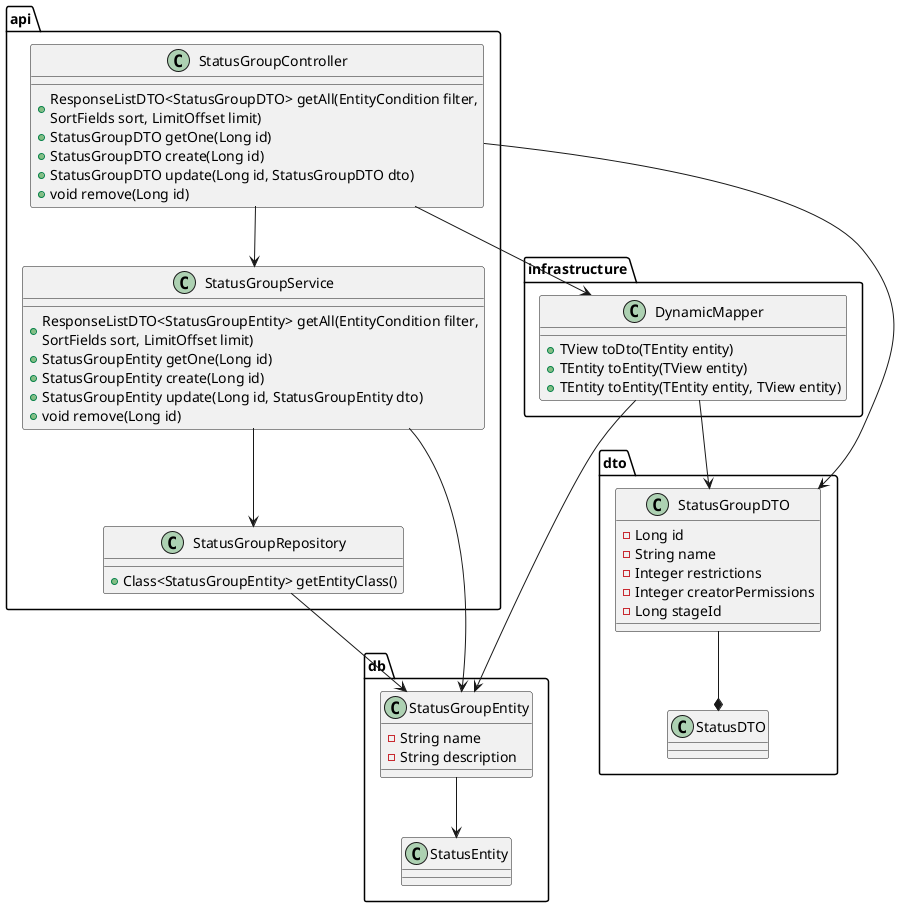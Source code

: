 @startuml
package api {
  class StatusGroupController {
    + ResponseListDTO<StatusGroupDTO> getAll(EntityCondition filter,\nSortFields sort, LimitOffset limit)
    + StatusGroupDTO getOne(Long id)
    + StatusGroupDTO create(Long id)
    + StatusGroupDTO update(Long id, StatusGroupDTO dto)
    + void remove(Long id)
  }

  class StatusGroupService {
    + ResponseListDTO<StatusGroupEntity> getAll(EntityCondition filter,\nSortFields sort, LimitOffset limit)
    + StatusGroupEntity getOne(Long id)
    + StatusGroupEntity create(Long id)
    + StatusGroupEntity update(Long id, StatusGroupEntity dto)
    + void remove(Long id)
  }

  class StatusGroupRepository {
    + Class<StatusGroupEntity> getEntityClass()
  }
}

class infrastructure.DynamicMapper {
  + TView toDto(TEntity entity)
  + TEntity toEntity(TView entity)
  + TEntity toEntity(TEntity entity, TView entity)
}
package dto {
  class StatusGroupDTO {
   - Long id
   - String name
   - Integer restrictions
   - Integer creatorPermissions
   - Long stageId
   }

   class StatusDTO {
   }

   StatusGroupDTO --* StatusDTO
}

package db {

  class StatusGroupEntity {
  - String name
  - String description
'  - List<StatusPathEntity> statusPaths
'  - StatusEntity defaultStatus
  }


  StatusGroupEntity --> StatusEntity
'  RequestEntity --> StatusGroupEntity

}


StatusGroupController --> StatusGroupDTO
StatusGroupController --> StatusGroupService
StatusGroupController --> DynamicMapper

StatusGroupService --> StatusGroupRepository
StatusGroupService --> StatusGroupEntity

StatusGroupRepository --> StatusGroupEntity

DynamicMapper --> StatusGroupEntity
DynamicMapper --> StatusGroupDTO

@enduml